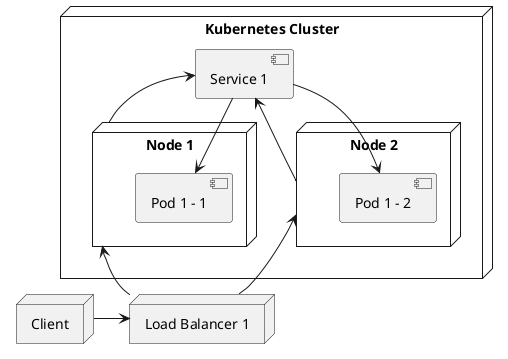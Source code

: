 @startuml

node "Client" as client
node "Load Balancer 1" as lb1

node "Kubernetes Cluster" {
    component "Service 1" as service1
    node "Node 1" as node1 {
        component "Pod 1 - 1" as pod11
    }
    node "Node 2" as node2 {
        component "Pod 1 - 2" as pod12
    }
}

client -right-> lb1
lb1 -up-> node1
lb1 -up-> node2
node1 --> service1
node2 --> service1
service1 --> pod11
service1 --> pod12

@enduml
